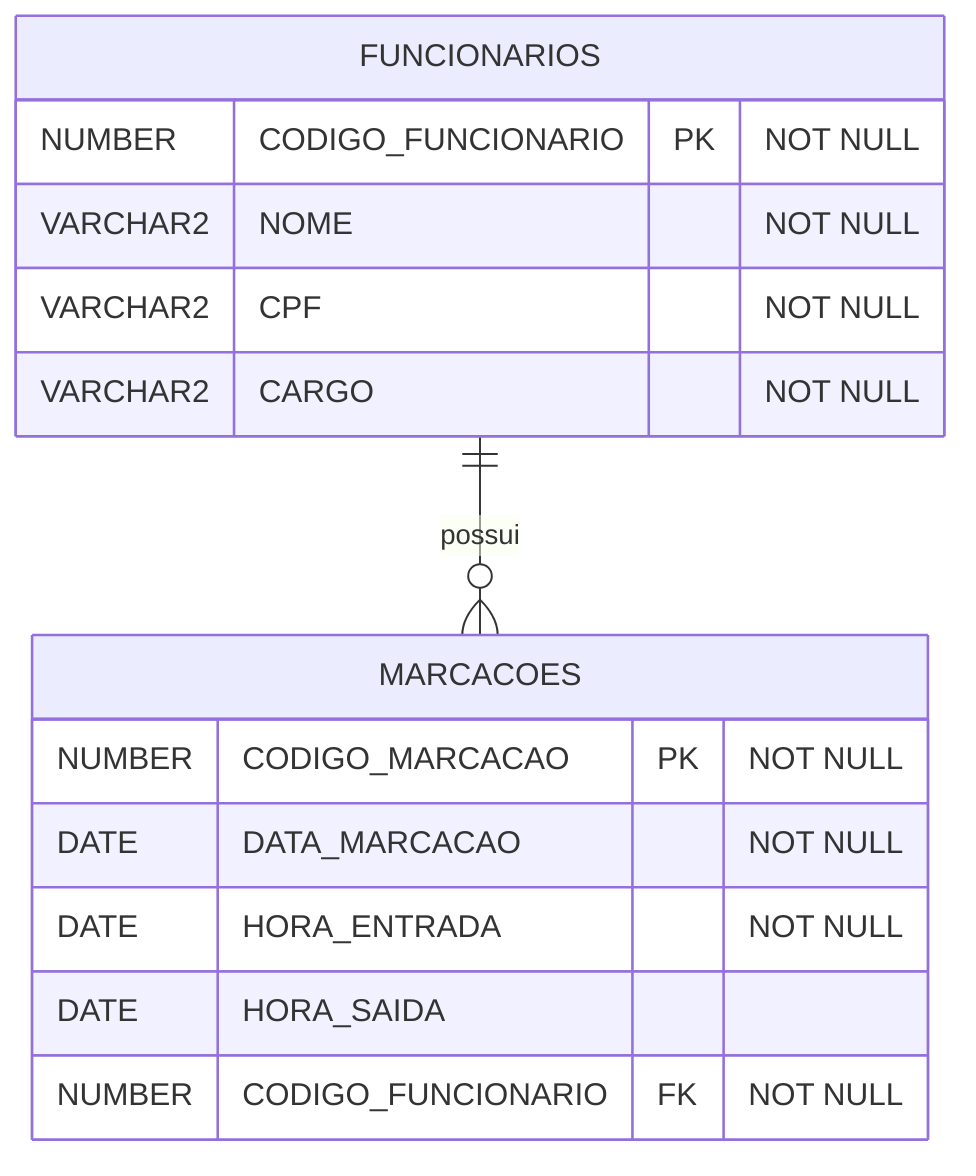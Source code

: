 erDiagram
    FUNCIONARIOS {
        NUMBER CODIGO_FUNCIONARIO PK "NOT NULL"
        VARCHAR2 NOME "NOT NULL"
        VARCHAR2 CPF "NOT NULL"
        VARCHAR2 CARGO "NOT NULL"
    }

    MARCACOES {
        NUMBER CODIGO_MARCACAO PK "NOT NULL"
        DATE DATA_MARCACAO "NOT NULL"
        DATE HORA_ENTRADA "NOT NULL"
        DATE HORA_SAIDA
        NUMBER CODIGO_FUNCIONARIO FK "NOT NULL"
    }

    FUNCIONARIOS ||--o{ MARCACOES : "possui"